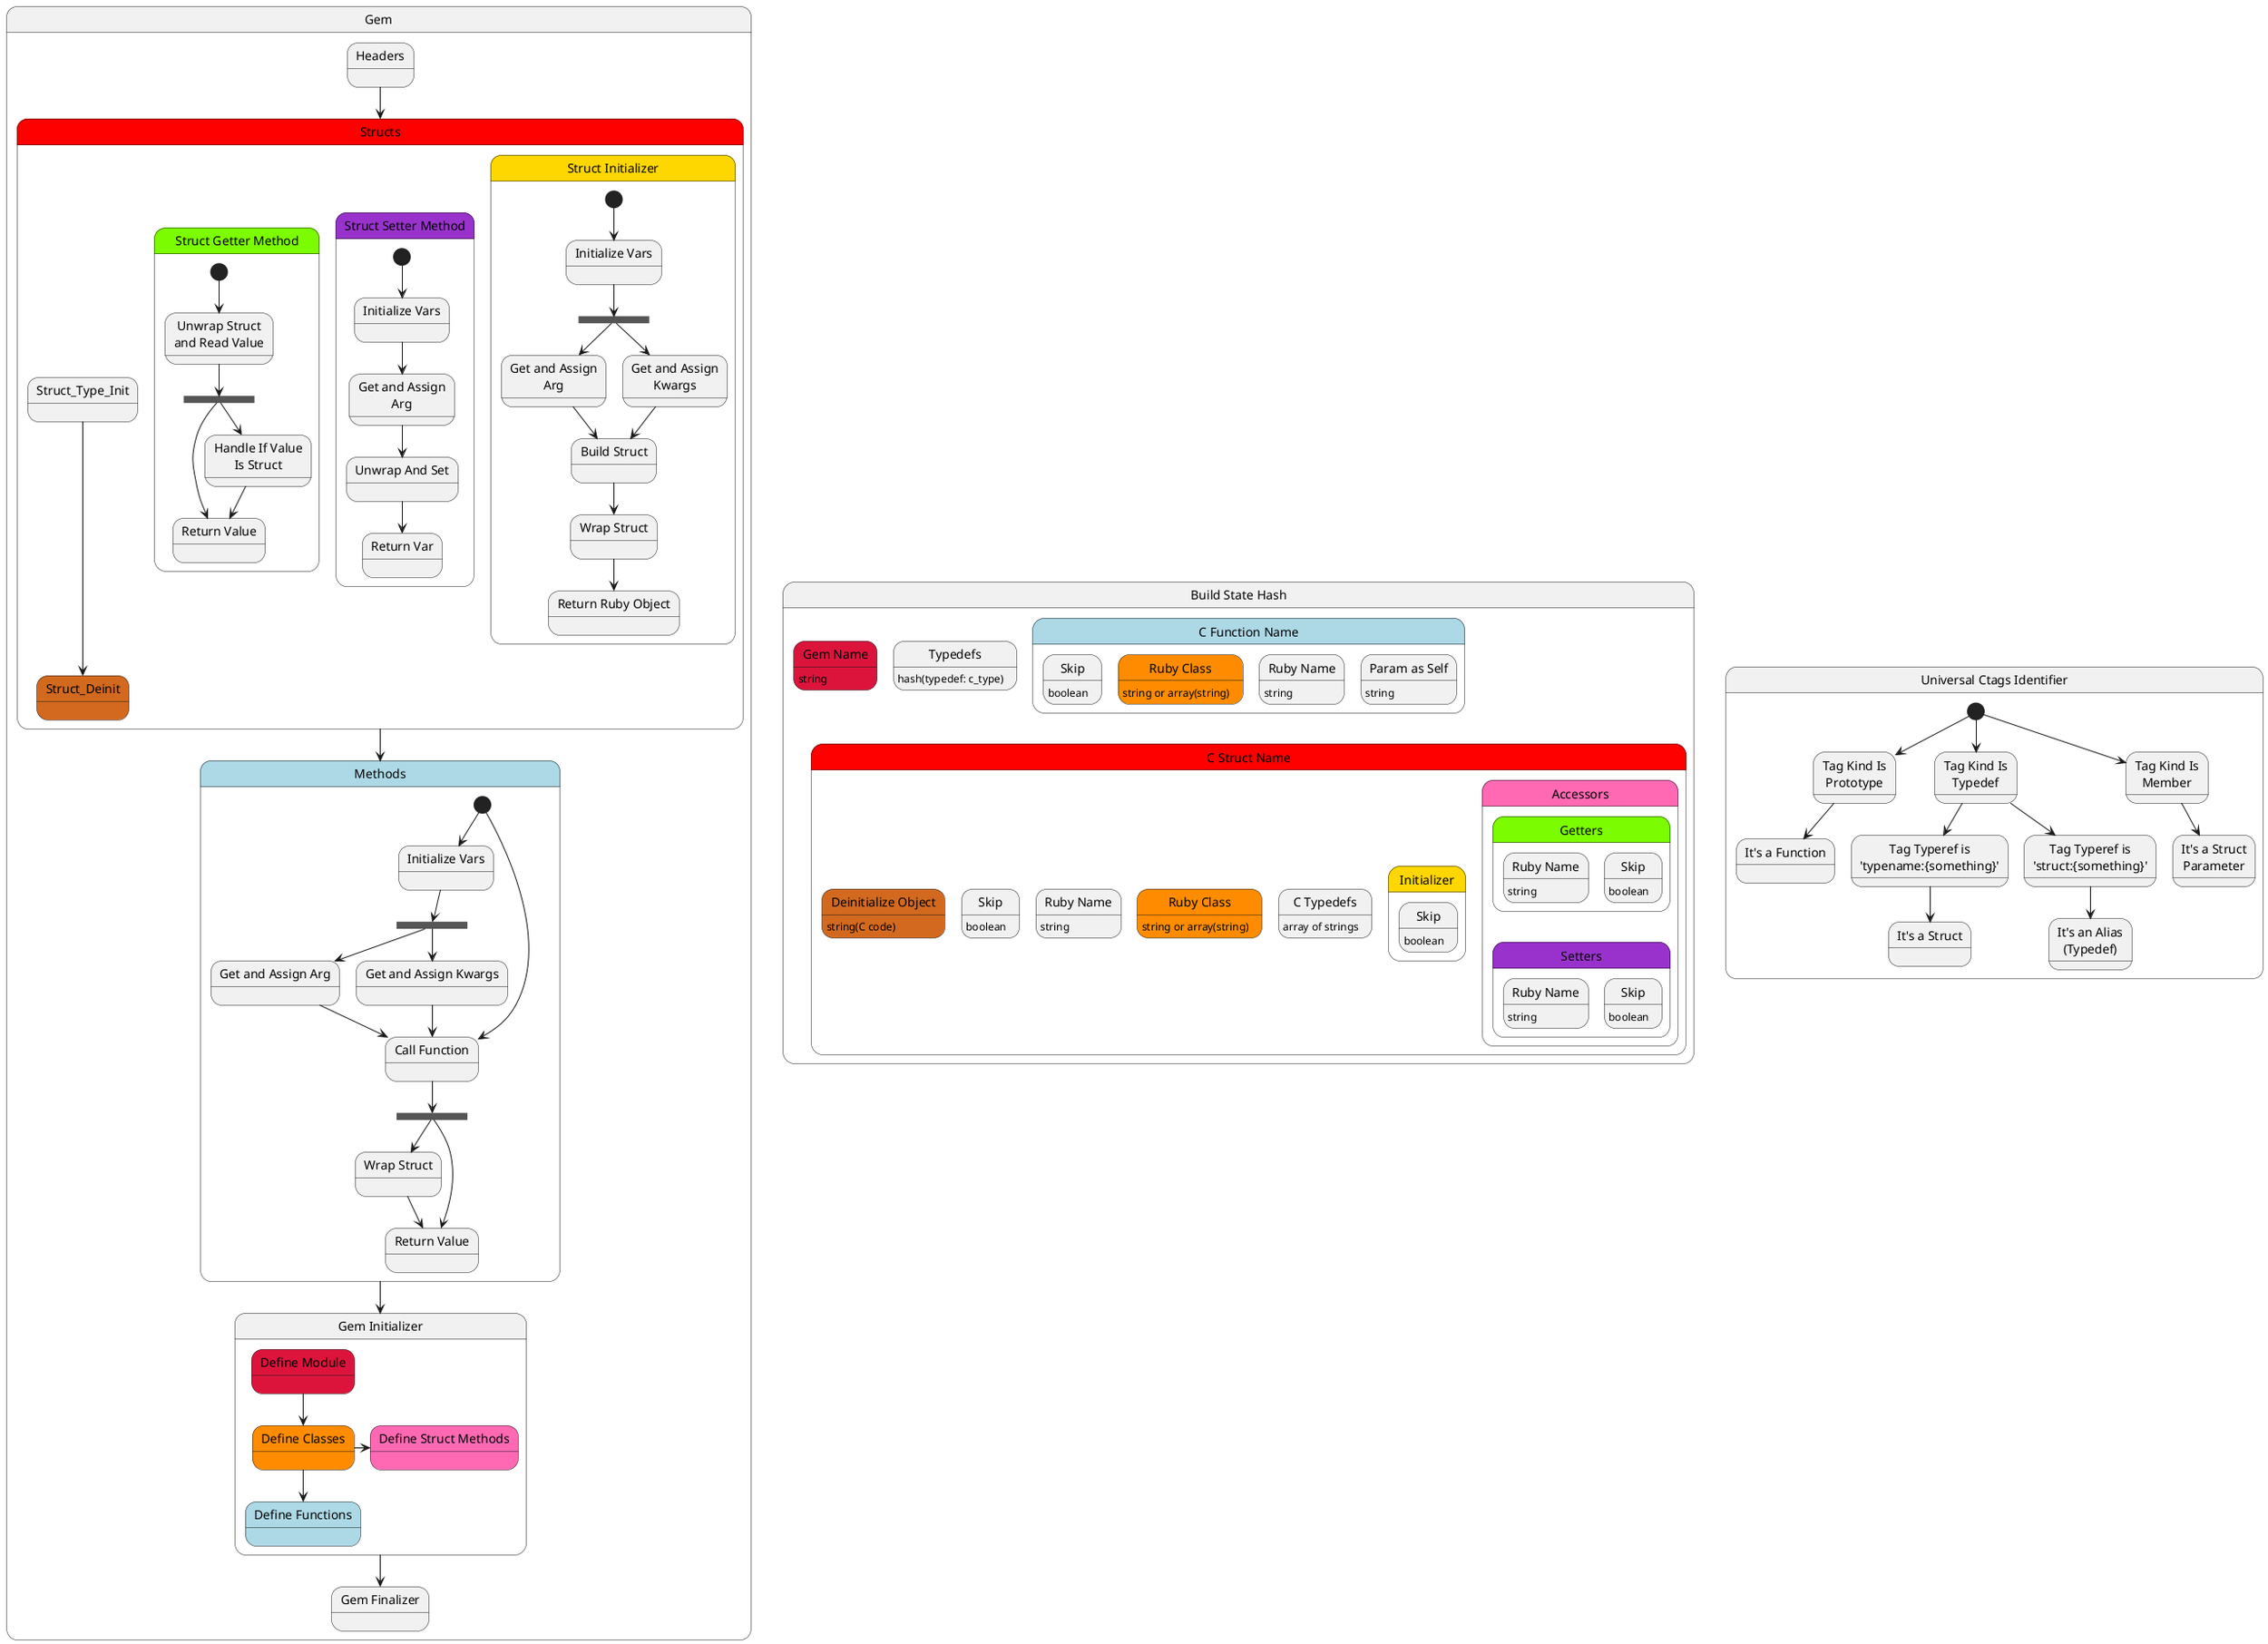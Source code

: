 @startuml

state Gem {
	state Headers
	state Structs #red {
		state Struct_Type_Init
		state Struct_Deinit #chocolate
		state "Struct Getter Method" as Struct_Getter #lawngreen {
			state fork_is_struct_getter <<fork>>
			state "Unwrap Struct\nand Read Value" as Unwrap_Struct_Getter
			state "Return Value" as Return_Struct_Getter
			state "Handle If Value\nIs Struct" as Handle_Struct_Value_Getter

			[*] -d-> Unwrap_Struct_Getter
			Unwrap_Struct_Getter -d-> fork_is_struct_getter
			fork_is_struct_getter -d-> Return_Struct_Getter
			fork_is_struct_getter -d-> Handle_Struct_Value_Getter
			Handle_Struct_Value_Getter -d-> Return_Struct_Getter
		}
		state "Struct Setter Method" as Struct_Setter #darkorchid {
			state "Initialize Vars" as Initialize_Vars_Setter
			state "Get and Assign\nArg" as Get_Arg_Setter
			state "Unwrap And Set" as Unwrap_Struct_Setter
			state "Return Var" as Return_Setter

			[*] -d-> Initialize_Vars_Setter
			Initialize_Vars_Setter -d-> Get_Arg_Setter
			Get_Arg_Setter -d-> Unwrap_Struct_Setter
			Unwrap_Struct_Setter -d-> Return_Setter
		}
		state Struct_Initializer as "Struct Initializer" #gold {
			state "Initialize Vars" as Initialize_Vars_Struct_Init
			state fork_kw_args_struct_init <<fork>>
			state "Get and Assign\nArg" as Get_Arg_Struct_Init
			state "Get and Assign\nKwargs" as Get_Kwargs_Struct_Init
			state "Build Struct" as Build_Struct_Struct_Init
			state "Wrap Struct" as Wrap_Struct_Struct_Init
			state "Return Ruby Object" as Return_Struct_Init

			[*] -d-> Initialize_Vars_Struct_Init

			Initialize_Vars_Struct_Init -d-> fork_kw_args_struct_init

			fork_kw_args_struct_init -d-> Get_Arg_Struct_Init

			fork_kw_args_struct_init -d-> Get_Kwargs_Struct_Init

			Get_Arg_Struct_Init -d-> Build_Struct_Struct_Init
			Get_Kwargs_Struct_Init -d-> Build_Struct_Struct_Init

			Build_Struct_Struct_Init -d-> Wrap_Struct_Struct_Init

			Wrap_Struct_Struct_Init -d-> Return_Struct_Init
		}

		Struct_Type_Init --> Struct_Deinit

	}
	state Methods #lightblue {
		state "Initialize Vars" as Initialize_Vars_C_Function
		state fork_kw_args_c_function <<fork>>
		state "Get and Assign Arg" as Get_Arg_C_Function
		state "Get and Assign Kwargs" as Get_Kwargs_C_Function
		state "Call Function" as Call_C_Function
		state fork_wrap_struct_c_function <<fork>>
		state "Wrap Struct" as Wrap_Struct_C_Function
		state "Return Value" as Return_C_Function

		[*] -d-> Initialize_Vars_C_Function
		[*] -d-> Call_C_Function

		Initialize_Vars_C_Function -d-> fork_kw_args_c_function

		fork_kw_args_c_function -d-> Get_Arg_C_Function

		fork_kw_args_c_function -d-> Get_Kwargs_C_Function

		Get_Arg_C_Function -d-> Call_C_Function
		Get_Kwargs_C_Function -d-> Call_C_Function

		Call_C_Function -d-> fork_wrap_struct_c_function
		fork_wrap_struct_c_function -d-> Wrap_Struct_C_Function

		fork_wrap_struct_c_function -d-> Return_C_Function
		Wrap_Struct_C_Function -d-> Return_C_Function
	}
	state Gem_Initializer as "Gem Initializer" {
		state Define_Module as "Define Module" #crimson
		state Define_Struct_Classes as "Define Classes" #darkorange
		state Define_Struct_Methods as "Define Struct Methods" #hotpink
		state Define_Functions as "Define Functions" #lightblue
	}
	state Gem_Finalizer as "Gem Finalizer"


	Headers -d-> Structs
	Structs -d-> Methods
	Methods -d-> Gem_Initializer
	Gem_Initializer -d-> Gem_Finalizer

	Define_Module -d-> Define_Struct_Classes
	Define_Struct_Classes -r-> Define_Struct_Methods
	Define_Struct_Classes -d-> Define_Functions
}

state Build_State as "Build State Hash" {
	state BS_C_Gemname as "Gem Name" #crimson : string
	state BS_C_Typedef as "Typedefs" : hash(typedef: c_type)
	state BS_C_Function_Name as "C Function Name" #lightblue {
		state BS_Cfun_Skip as "Skip" : boolean
		state BS_Cfun_RClass as "Ruby Class" #darkorange : string or array(string)
		state BS_Cfun_Name as "Ruby Name" : string
		state BS_Cfun_Selfparam as "Param as Self" : string
	}
	state BS_C_Struct_Name as "C Struct Name" #red {
		state BS_C_Deinit as "Deinitialize Object" #chocolate : string(C code)
		state BS_Cstc_Skip as "Skip" : boolean
		state BS_Cstc_Name as "Ruby Name" : string
		state BS_Cstc_RClass as "Ruby Class" #darkorange : string or array(string)
		state BS_Cstc_Typedef as "C Typedefs" : array of strings
		state BS_Cstc_Init as "Initializer" #gold {
			state BS_Cstc_I_skip as "Skip" : boolean
		}
		state BS_Cstc_Accessors as "Accessors" #hotpink {
			state BS_Cstc_Getters as "Getters" #lawngreen {
				state BS_Cstc_G_Name as "Ruby Name" : string
				state BS_Cstc_G_Skip as "Skip" : boolean
			}
			state BS_Cstc_Setters as "Setters" #darkorchid {
				state BS_Cstc_S_Name as "Ruby Name" : string
				state BS_Cstc_S_Skip as "Skip" : boolean
			}
		}
		BS_Cstc_Getters -d[hidden]-> BS_Cstc_Setters
	}

	BS_C_Function_Name -d[hidden]-> BS_C_Struct_Name
}

state UCTags as "Universal Ctags Identifier" {
	state UCT_KindIsProto as "Tag Kind Is\nPrototype"
	state UCT_KindIsTypedef as "Tag Kind Is\nTypedef"
	state UCT_KindIsMember as "Tag Kind Is\nMember"

	state UCT_TyperefIsTypename as "Tag Typeref is\n'typename:{something}'"
	state UCT_TyperefIsStruct as "Tag Typeref is\n'struct:{something}'"

	state UCT_IsFunction as "It's a Function"
	state UCT_IsStructParam as "It's a Struct\nParameter"
	state UCT_IsTypedef as "It's an Alias\n(Typedef)"
	state UCT_IsStruct as "It's a Struct"

	[*] -d-> UCT_KindIsProto
	[*] -d-> UCT_KindIsTypedef
	[*] -d-> UCT_KindIsMember

	UCT_KindIsProto -d-> UCT_IsFunction
	UCT_KindIsMember -d-> UCT_IsStructParam

	UCT_KindIsTypedef -d-> UCT_TyperefIsTypename
	UCT_KindIsTypedef -d-> UCT_TyperefIsStruct
	UCT_TyperefIsTypename -d-> UCT_IsStruct
	UCT_TyperefIsStruct -d-> UCT_IsTypedef

}





@enduml
